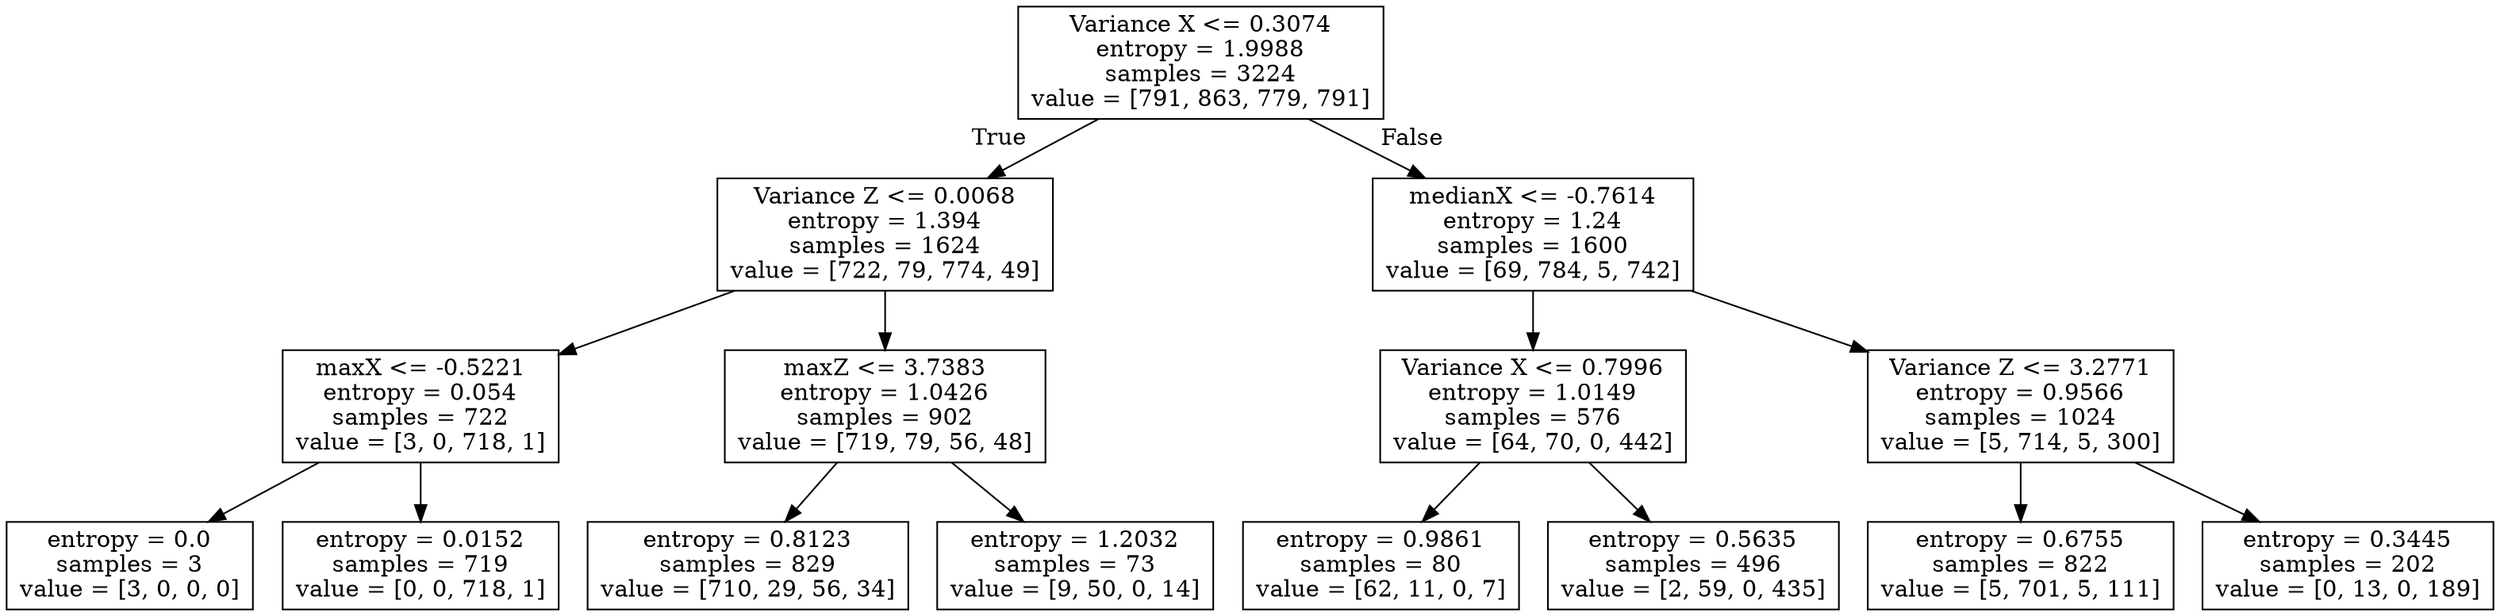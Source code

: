 digraph Tree {
node [shape=box] ;
0 [label="Variance X <= 0.3074\nentropy = 1.9988\nsamples = 3224\nvalue = [791, 863, 779, 791]"] ;
1 [label="Variance Z <= 0.0068\nentropy = 1.394\nsamples = 1624\nvalue = [722, 79, 774, 49]"] ;
0 -> 1 [labeldistance=2.5, labelangle=45, headlabel="True"] ;
2 [label="maxX <= -0.5221\nentropy = 0.054\nsamples = 722\nvalue = [3, 0, 718, 1]"] ;
1 -> 2 ;
3 [label="entropy = 0.0\nsamples = 3\nvalue = [3, 0, 0, 0]"] ;
2 -> 3 ;
4 [label="entropy = 0.0152\nsamples = 719\nvalue = [0, 0, 718, 1]"] ;
2 -> 4 ;
5 [label="maxZ <= 3.7383\nentropy = 1.0426\nsamples = 902\nvalue = [719, 79, 56, 48]"] ;
1 -> 5 ;
6 [label="entropy = 0.8123\nsamples = 829\nvalue = [710, 29, 56, 34]"] ;
5 -> 6 ;
7 [label="entropy = 1.2032\nsamples = 73\nvalue = [9, 50, 0, 14]"] ;
5 -> 7 ;
8 [label="medianX <= -0.7614\nentropy = 1.24\nsamples = 1600\nvalue = [69, 784, 5, 742]"] ;
0 -> 8 [labeldistance=2.5, labelangle=-45, headlabel="False"] ;
9 [label="Variance X <= 0.7996\nentropy = 1.0149\nsamples = 576\nvalue = [64, 70, 0, 442]"] ;
8 -> 9 ;
10 [label="entropy = 0.9861\nsamples = 80\nvalue = [62, 11, 0, 7]"] ;
9 -> 10 ;
11 [label="entropy = 0.5635\nsamples = 496\nvalue = [2, 59, 0, 435]"] ;
9 -> 11 ;
12 [label="Variance Z <= 3.2771\nentropy = 0.9566\nsamples = 1024\nvalue = [5, 714, 5, 300]"] ;
8 -> 12 ;
13 [label="entropy = 0.6755\nsamples = 822\nvalue = [5, 701, 5, 111]"] ;
12 -> 13 ;
14 [label="entropy = 0.3445\nsamples = 202\nvalue = [0, 13, 0, 189]"] ;
12 -> 14 ;
}